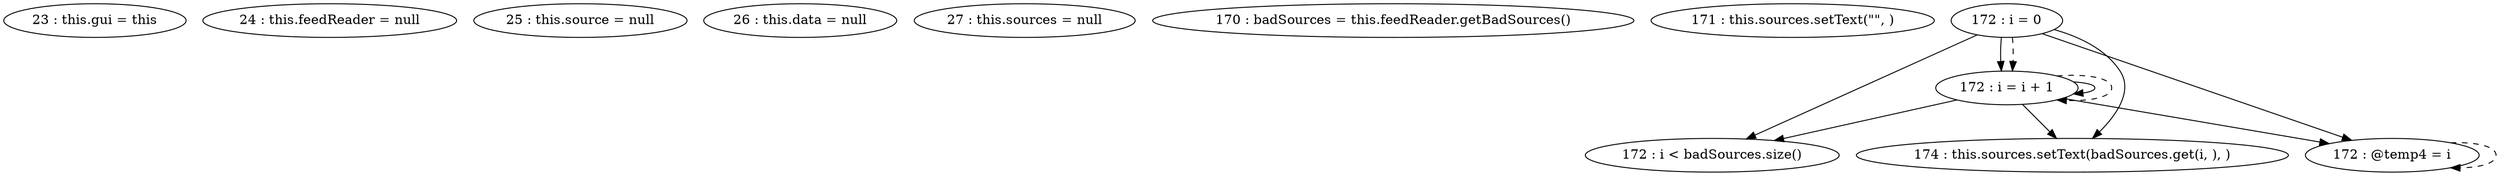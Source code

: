 digraph G {
"23 : this.gui = this"
"24 : this.feedReader = null"
"25 : this.source = null"
"26 : this.data = null"
"27 : this.sources = null"
"170 : badSources = this.feedReader.getBadSources()"
"171 : this.sources.setText(\"\", )"
"172 : i = 0"
"172 : i = 0" -> "172 : i < badSources.size()"
"172 : i = 0" -> "174 : this.sources.setText(badSources.get(i, ), )"
"172 : i = 0" -> "172 : @temp4 = i"
"172 : i = 0" -> "172 : i = i + 1"
"172 : i = 0" -> "172 : i = i + 1" [style=dashed]
"172 : i < badSources.size()"
"174 : this.sources.setText(badSources.get(i, ), )"
"172 : @temp4 = i"
"172 : @temp4 = i" -> "172 : @temp4 = i" [style=dashed]
"172 : i = i + 1"
"172 : i = i + 1" -> "172 : i < badSources.size()"
"172 : i = i + 1" -> "174 : this.sources.setText(badSources.get(i, ), )"
"172 : i = i + 1" -> "172 : @temp4 = i"
"172 : i = i + 1" -> "172 : i = i + 1"
"172 : i = i + 1" -> "172 : i = i + 1" [style=dashed]
}